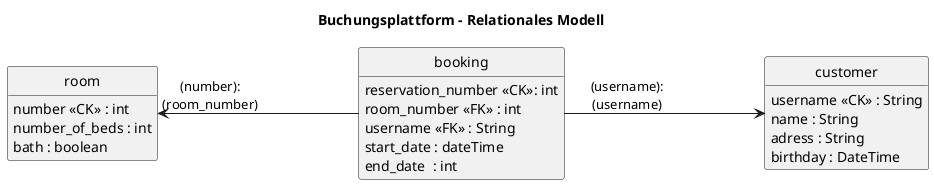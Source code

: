 @startuml

title Buchungsplattform - Relationales Modell

skinparam nodesep 200
skinparam ranksep 150

skinparam linetype ortho

hide circle
hide empty members

entity room{
    number <<CK>> : int
    number_of_beds : int
    bath : boolean
}

entity booking{
    reservation_number <<CK>>: int
    room_number <<FK>> : int
    username <<FK>> : String
    start_date : dateTime
    end_date  : int
}

entity customer{
    username <<CK>> : String
    name : String
    adress : String
    birthday : DateTime
}

room <- booking : "(number):\n(room_number)"
booking -> customer : "(username):\n(username)"

@enduml